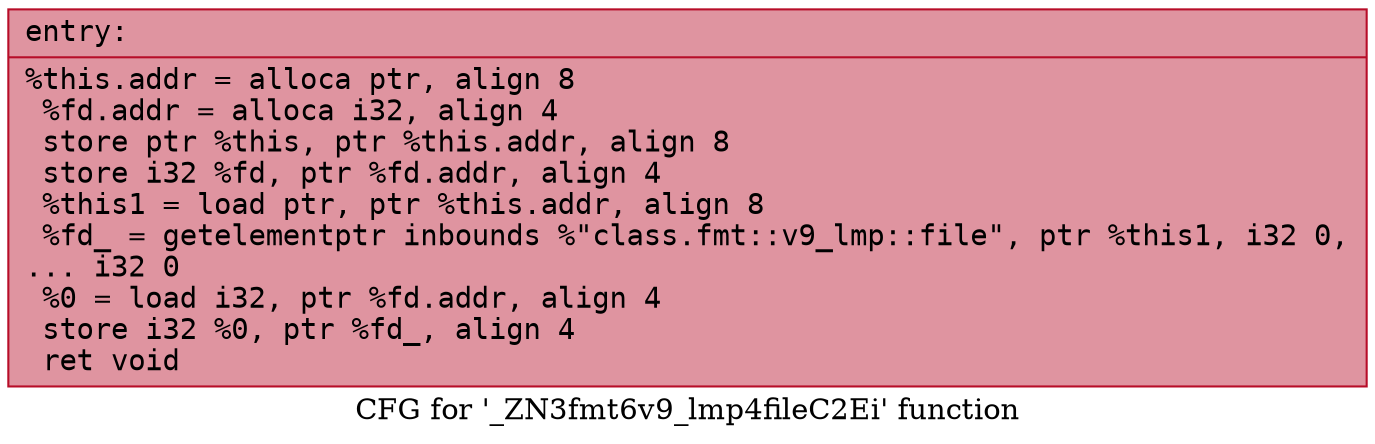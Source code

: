 digraph "CFG for '_ZN3fmt6v9_lmp4fileC2Ei' function" {
	label="CFG for '_ZN3fmt6v9_lmp4fileC2Ei' function";

	Node0x55957a4aa100 [shape=record,color="#b70d28ff", style=filled, fillcolor="#b70d2870" fontname="Courier",label="{entry:\l|  %this.addr = alloca ptr, align 8\l  %fd.addr = alloca i32, align 4\l  store ptr %this, ptr %this.addr, align 8\l  store i32 %fd, ptr %fd.addr, align 4\l  %this1 = load ptr, ptr %this.addr, align 8\l  %fd_ = getelementptr inbounds %\"class.fmt::v9_lmp::file\", ptr %this1, i32 0,\l... i32 0\l  %0 = load i32, ptr %fd.addr, align 4\l  store i32 %0, ptr %fd_, align 4\l  ret void\l}"];
}
